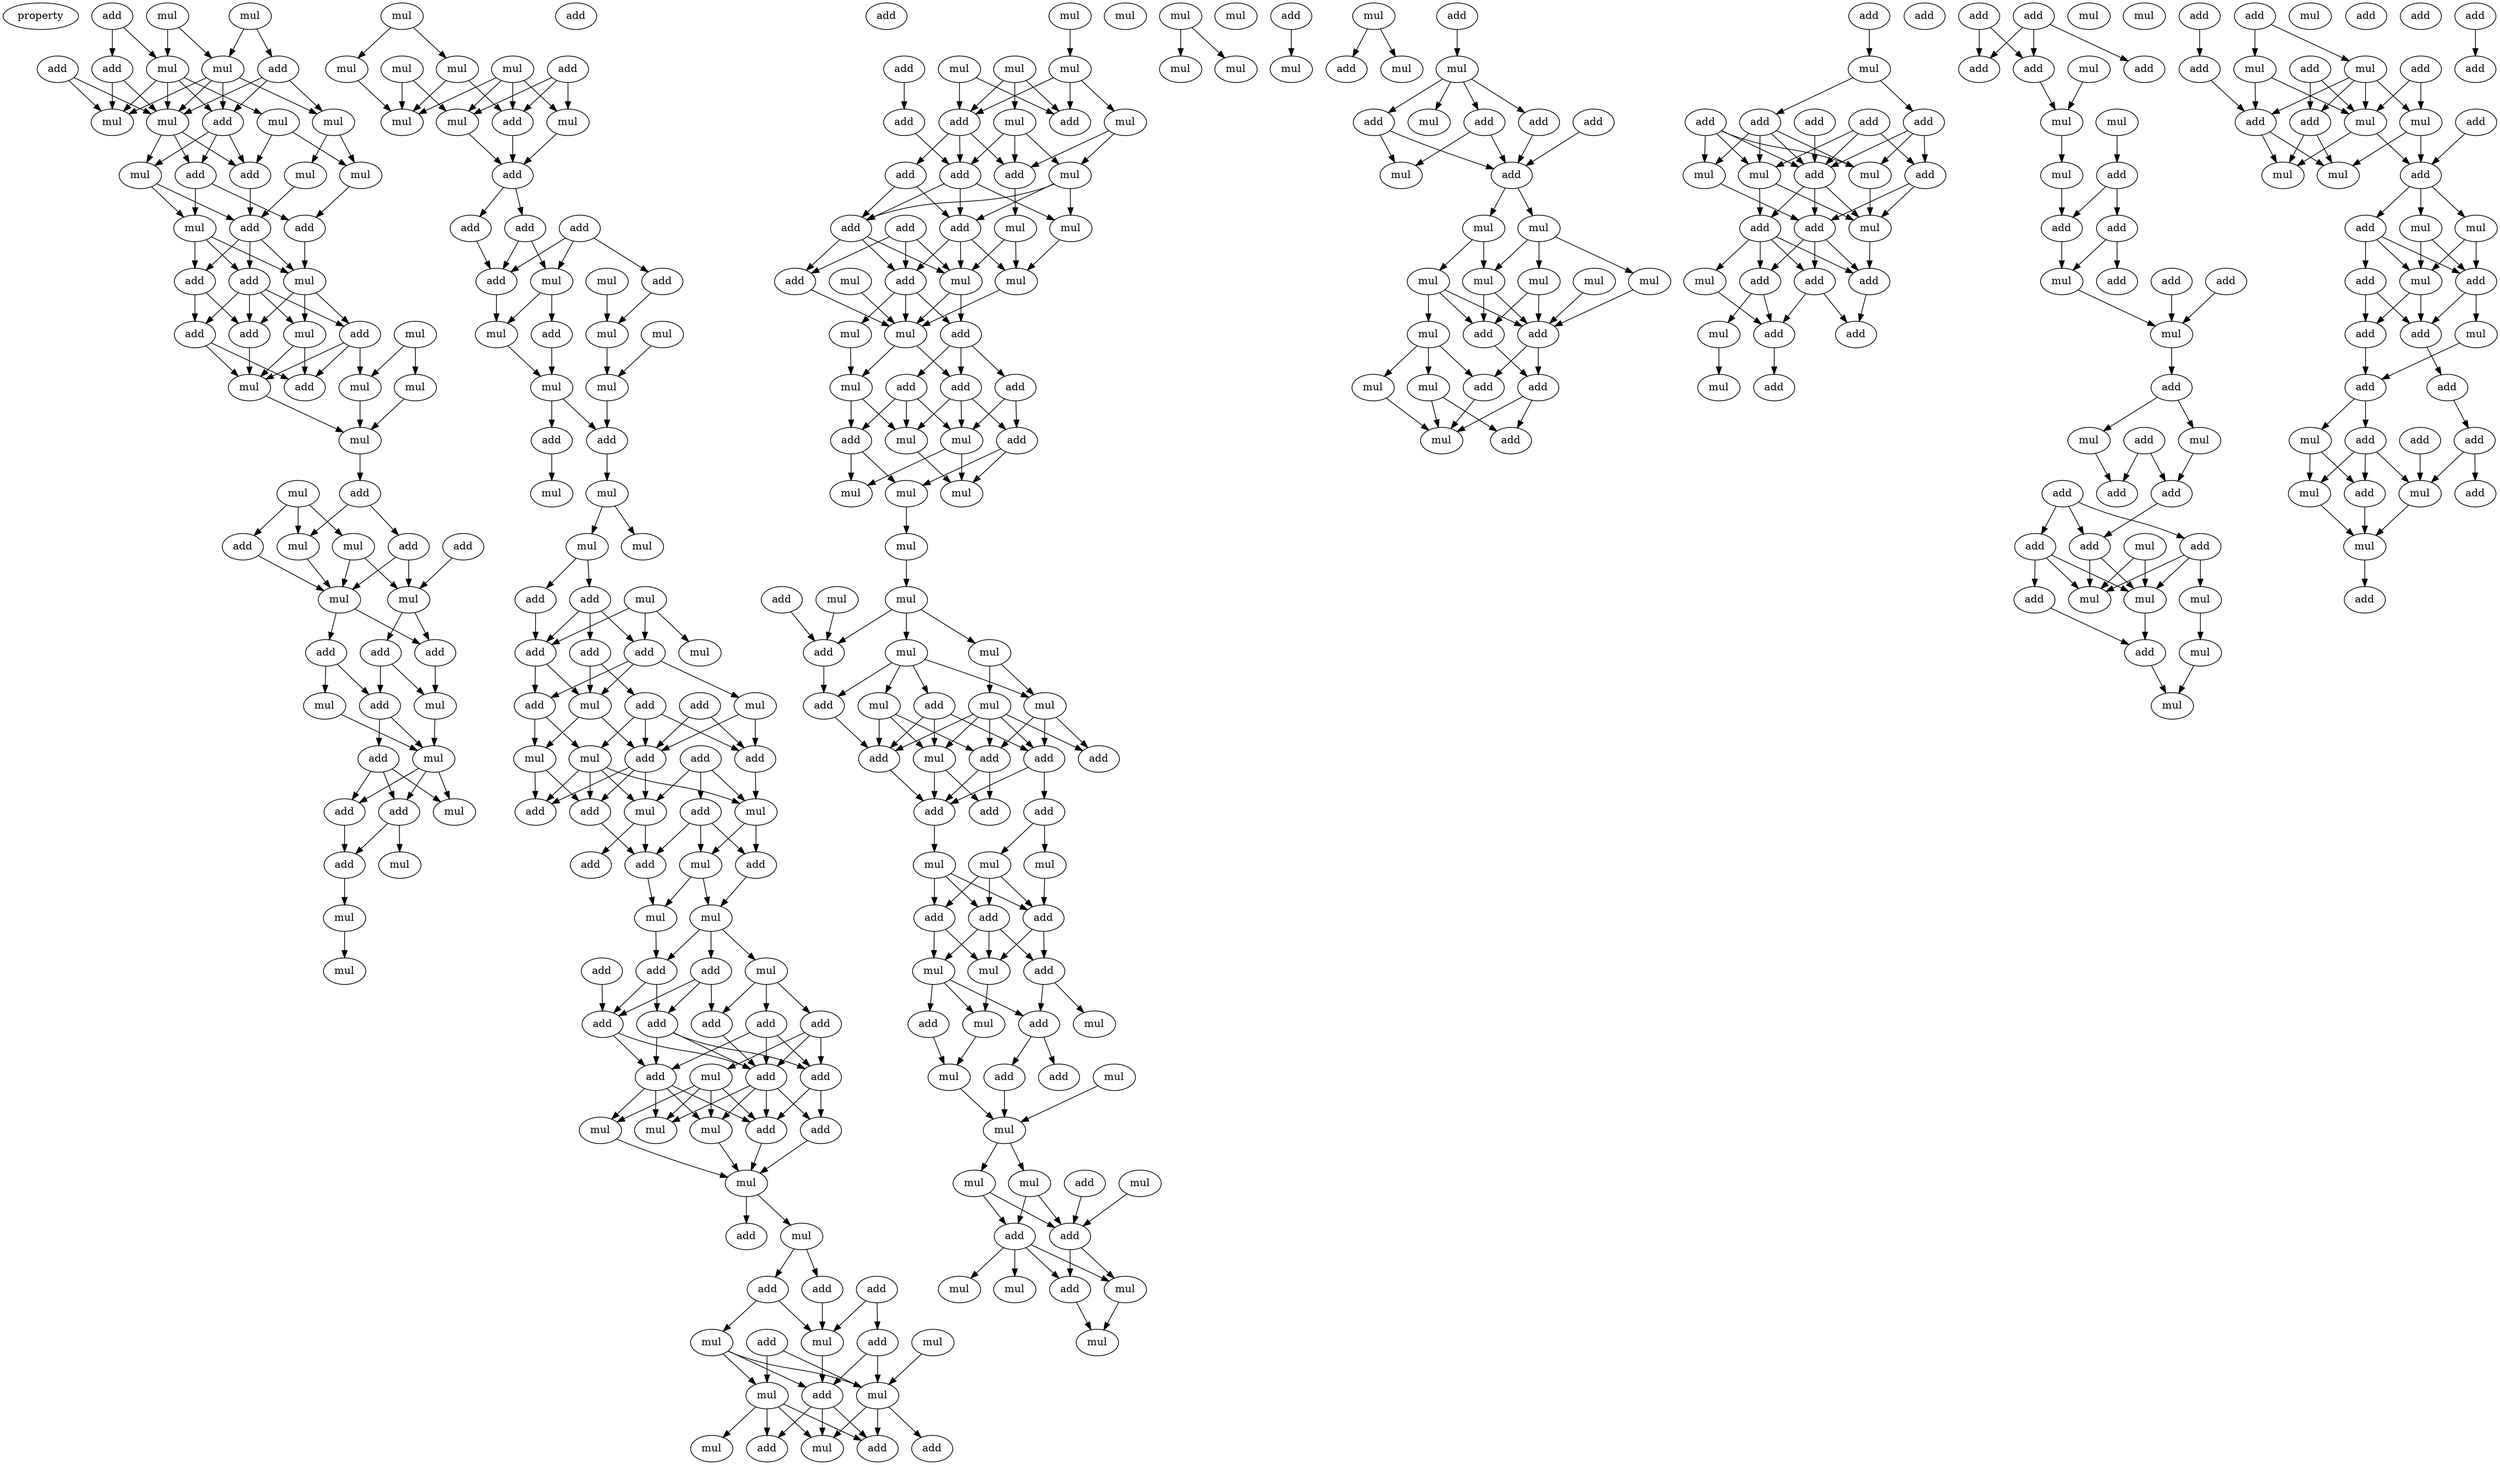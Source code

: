 digraph {
    node [fontcolor=black]
    property [mul=2,lf=1.1]
    0 [ label = mul ];
    1 [ label = mul ];
    2 [ label = add ];
    3 [ label = mul ];
    4 [ label = add ];
    5 [ label = mul ];
    6 [ label = add ];
    7 [ label = add ];
    8 [ label = add ];
    9 [ label = mul ];
    10 [ label = mul ];
    11 [ label = mul ];
    12 [ label = mul ];
    13 [ label = add ];
    14 [ label = mul ];
    15 [ label = mul ];
    16 [ label = add ];
    17 [ label = mul ];
    18 [ label = mul ];
    19 [ label = add ];
    20 [ label = add ];
    21 [ label = add ];
    22 [ label = add ];
    23 [ label = mul ];
    24 [ label = mul ];
    25 [ label = add ];
    26 [ label = add ];
    27 [ label = add ];
    28 [ label = mul ];
    29 [ label = mul ];
    30 [ label = add ];
    31 [ label = mul ];
    32 [ label = mul ];
    33 [ label = mul ];
    34 [ label = mul ];
    35 [ label = add ];
    36 [ label = mul ];
    37 [ label = mul ];
    38 [ label = add ];
    39 [ label = add ];
    40 [ label = add ];
    41 [ label = mul ];
    42 [ label = mul ];
    43 [ label = add ];
    44 [ label = add ];
    45 [ label = add ];
    46 [ label = mul ];
    47 [ label = add ];
    48 [ label = mul ];
    49 [ label = add ];
    50 [ label = mul ];
    51 [ label = mul ];
    52 [ label = add ];
    53 [ label = add ];
    54 [ label = mul ];
    55 [ label = add ];
    56 [ label = mul ];
    57 [ label = mul ];
    58 [ label = mul ];
    59 [ label = mul ];
    60 [ label = mul ];
    61 [ label = mul ];
    62 [ label = add ];
    63 [ label = mul ];
    64 [ label = mul ];
    65 [ label = add ];
    66 [ label = mul ];
    67 [ label = mul ];
    68 [ label = add ];
    69 [ label = add ];
    70 [ label = add ];
    71 [ label = add ];
    72 [ label = mul ];
    73 [ label = add ];
    74 [ label = add ];
    75 [ label = mul ];
    76 [ label = mul ];
    77 [ label = mul ];
    78 [ label = add ];
    79 [ label = mul ];
    80 [ label = add ];
    81 [ label = mul ];
    82 [ label = mul ];
    83 [ label = add ];
    84 [ label = add ];
    85 [ label = mul ];
    86 [ label = mul ];
    87 [ label = mul ];
    88 [ label = mul ];
    89 [ label = mul ];
    90 [ label = add ];
    91 [ label = add ];
    92 [ label = add ];
    93 [ label = add ];
    94 [ label = mul ];
    95 [ label = add ];
    96 [ label = add ];
    97 [ label = mul ];
    98 [ label = add ];
    99 [ label = mul ];
    100 [ label = add ];
    101 [ label = add ];
    102 [ label = add ];
    103 [ label = add ];
    104 [ label = add ];
    105 [ label = mul ];
    106 [ label = mul ];
    107 [ label = mul ];
    108 [ label = add ];
    109 [ label = add ];
    110 [ label = mul ];
    111 [ label = add ];
    112 [ label = add ];
    113 [ label = mul ];
    114 [ label = add ];
    115 [ label = add ];
    116 [ label = mul ];
    117 [ label = mul ];
    118 [ label = add ];
    119 [ label = mul ];
    120 [ label = add ];
    121 [ label = add ];
    122 [ label = add ];
    123 [ label = add ];
    124 [ label = add ];
    125 [ label = add ];
    126 [ label = add ];
    127 [ label = add ];
    128 [ label = add ];
    129 [ label = mul ];
    130 [ label = add ];
    131 [ label = mul ];
    132 [ label = mul ];
    133 [ label = add ];
    134 [ label = mul ];
    135 [ label = add ];
    136 [ label = mul ];
    137 [ label = add ];
    138 [ label = mul ];
    139 [ label = add ];
    140 [ label = add ];
    141 [ label = add ];
    142 [ label = add ];
    143 [ label = mul ];
    144 [ label = add ];
    145 [ label = mul ];
    146 [ label = mul ];
    147 [ label = mul ];
    148 [ label = mul ];
    149 [ label = add ];
    150 [ label = add ];
    151 [ label = mul ];
    152 [ label = mul ];
    153 [ label = add ];
    154 [ label = add ];
    155 [ label = mul ];
    156 [ label = mul ];
    157 [ label = mul ];
    158 [ label = mul ];
    159 [ label = add ];
    160 [ label = add ];
    161 [ label = mul ];
    162 [ label = mul ];
    163 [ label = add ];
    164 [ label = add ];
    165 [ label = add ];
    166 [ label = add ];
    167 [ label = mul ];
    168 [ label = add ];
    169 [ label = mul ];
    170 [ label = add ];
    171 [ label = add ];
    172 [ label = add ];
    173 [ label = mul ];
    174 [ label = mul ];
    175 [ label = mul ];
    176 [ label = add ];
    177 [ label = mul ];
    178 [ label = add ];
    179 [ label = add ];
    180 [ label = mul ];
    181 [ label = mul ];
    182 [ label = mul ];
    183 [ label = add ];
    184 [ label = add ];
    185 [ label = add ];
    186 [ label = add ];
    187 [ label = mul ];
    188 [ label = add ];
    189 [ label = mul ];
    190 [ label = mul ];
    191 [ label = mul ];
    192 [ label = mul ];
    193 [ label = mul ];
    194 [ label = mul ];
    195 [ label = add ];
    196 [ label = mul ];
    197 [ label = add ];
    198 [ label = mul ];
    199 [ label = mul ];
    200 [ label = add ];
    201 [ label = mul ];
    202 [ label = add ];
    203 [ label = mul ];
    204 [ label = mul ];
    205 [ label = add ];
    206 [ label = add ];
    207 [ label = add ];
    208 [ label = add ];
    209 [ label = mul ];
    210 [ label = add ];
    211 [ label = add ];
    212 [ label = add ];
    213 [ label = mul ];
    214 [ label = mul ];
    215 [ label = mul ];
    216 [ label = add ];
    217 [ label = add ];
    218 [ label = add ];
    219 [ label = mul ];
    220 [ label = mul ];
    221 [ label = add ];
    222 [ label = mul ];
    223 [ label = add ];
    224 [ label = mul ];
    225 [ label = add ];
    226 [ label = mul ];
    227 [ label = mul ];
    228 [ label = add ];
    229 [ label = add ];
    230 [ label = mul ];
    231 [ label = add ];
    232 [ label = mul ];
    233 [ label = mul ];
    234 [ label = mul ];
    235 [ label = mul ];
    236 [ label = add ];
    237 [ label = add ];
    238 [ label = add ];
    239 [ label = mul ];
    240 [ label = mul ];
    241 [ label = mul ];
    242 [ label = mul ];
    243 [ label = mul ];
    244 [ label = mul ];
    245 [ label = mul ];
    246 [ label = mul ];
    247 [ label = add ];
    248 [ label = mul ];
    249 [ label = mul ];
    250 [ label = add ];
    251 [ label = add ];
    252 [ label = mul ];
    253 [ label = mul ];
    254 [ label = add ];
    255 [ label = add ];
    256 [ label = add ];
    257 [ label = add ];
    258 [ label = mul ];
    259 [ label = mul ];
    260 [ label = add ];
    261 [ label = mul ];
    262 [ label = mul ];
    263 [ label = mul ];
    264 [ label = mul ];
    265 [ label = mul ];
    266 [ label = mul ];
    267 [ label = mul ];
    268 [ label = add ];
    269 [ label = add ];
    270 [ label = mul ];
    271 [ label = mul ];
    272 [ label = mul ];
    273 [ label = add ];
    274 [ label = add ];
    275 [ label = mul ];
    276 [ label = add ];
    277 [ label = add ];
    278 [ label = mul ];
    279 [ label = add ];
    280 [ label = add ];
    281 [ label = add ];
    282 [ label = add ];
    283 [ label = add ];
    284 [ label = mul ];
    285 [ label = add ];
    286 [ label = mul ];
    287 [ label = mul ];
    288 [ label = add ];
    289 [ label = mul ];
    290 [ label = add ];
    291 [ label = add ];
    292 [ label = mul ];
    293 [ label = add ];
    294 [ label = add ];
    295 [ label = add ];
    296 [ label = mul ];
    297 [ label = add ];
    298 [ label = add ];
    299 [ label = mul ];
    300 [ label = add ];
    301 [ label = add ];
    302 [ label = add ];
    303 [ label = add ];
    304 [ label = add ];
    305 [ label = add ];
    306 [ label = mul ];
    307 [ label = add ];
    308 [ label = mul ];
    309 [ label = mul ];
    310 [ label = mul ];
    311 [ label = add ];
    312 [ label = add ];
    313 [ label = add ];
    314 [ label = add ];
    315 [ label = mul ];
    316 [ label = add ];
    317 [ label = add ];
    318 [ label = mul ];
    319 [ label = add ];
    320 [ label = mul ];
    321 [ label = add ];
    322 [ label = mul ];
    323 [ label = mul ];
    324 [ label = mul ];
    325 [ label = add ];
    326 [ label = add ];
    327 [ label = add ];
    328 [ label = add ];
    329 [ label = add ];
    330 [ label = mul ];
    331 [ label = add ];
    332 [ label = add ];
    333 [ label = mul ];
    334 [ label = mul ];
    335 [ label = mul ];
    336 [ label = add ];
    337 [ label = mul ];
    338 [ label = mul ];
    339 [ label = add ];
    340 [ label = add ];
    341 [ label = mul ];
    342 [ label = mul ];
    343 [ label = add ];
    344 [ label = add ];
    345 [ label = add ];
    346 [ label = add ];
    347 [ label = add ];
    348 [ label = mul ];
    349 [ label = add ];
    350 [ label = mul ];
    351 [ label = add ];
    352 [ label = mul ];
    353 [ label = mul ];
    354 [ label = add ];
    355 [ label = mul ];
    356 [ label = mul ];
    357 [ label = add ];
    358 [ label = mul ];
    359 [ label = add ];
    360 [ label = mul ];
    361 [ label = add ];
    362 [ label = mul ];
    363 [ label = add ];
    364 [ label = add ];
    365 [ label = add ];
    366 [ label = mul ];
    367 [ label = add ];
    368 [ label = add ];
    369 [ label = add ];
    370 [ label = add ];
    371 [ label = add ];
    372 [ label = mul ];
    373 [ label = add ];
    374 [ label = mul ];
    375 [ label = mul ];
    376 [ label = add ];
    377 [ label = add ];
    378 [ label = add ];
    379 [ label = add ];
    0 -> 3 [ name = 0 ];
    0 -> 5 [ name = 1 ];
    1 -> 5 [ name = 2 ];
    1 -> 6 [ name = 3 ];
    2 -> 3 [ name = 4 ];
    2 -> 7 [ name = 5 ];
    3 -> 8 [ name = 6 ];
    3 -> 9 [ name = 7 ];
    3 -> 10 [ name = 8 ];
    3 -> 11 [ name = 9 ];
    4 -> 9 [ name = 10 ];
    4 -> 10 [ name = 11 ];
    5 -> 8 [ name = 12 ];
    5 -> 9 [ name = 13 ];
    5 -> 10 [ name = 14 ];
    5 -> 12 [ name = 15 ];
    6 -> 8 [ name = 16 ];
    6 -> 9 [ name = 17 ];
    6 -> 12 [ name = 18 ];
    7 -> 9 [ name = 19 ];
    7 -> 10 [ name = 20 ];
    8 -> 13 [ name = 21 ];
    8 -> 14 [ name = 22 ];
    8 -> 16 [ name = 23 ];
    9 -> 13 [ name = 24 ];
    9 -> 14 [ name = 25 ];
    9 -> 16 [ name = 26 ];
    11 -> 13 [ name = 27 ];
    11 -> 17 [ name = 28 ];
    12 -> 15 [ name = 29 ];
    12 -> 17 [ name = 30 ];
    13 -> 20 [ name = 31 ];
    14 -> 18 [ name = 32 ];
    14 -> 20 [ name = 33 ];
    15 -> 20 [ name = 34 ];
    16 -> 18 [ name = 35 ];
    16 -> 19 [ name = 36 ];
    17 -> 19 [ name = 37 ];
    18 -> 21 [ name = 38 ];
    18 -> 22 [ name = 39 ];
    18 -> 23 [ name = 40 ];
    19 -> 23 [ name = 41 ];
    20 -> 21 [ name = 42 ];
    20 -> 22 [ name = 43 ];
    20 -> 23 [ name = 44 ];
    21 -> 26 [ name = 45 ];
    21 -> 27 [ name = 46 ];
    22 -> 25 [ name = 47 ];
    22 -> 26 [ name = 48 ];
    22 -> 27 [ name = 49 ];
    22 -> 28 [ name = 50 ];
    23 -> 25 [ name = 51 ];
    23 -> 26 [ name = 52 ];
    23 -> 28 [ name = 53 ];
    24 -> 29 [ name = 54 ];
    24 -> 32 [ name = 55 ];
    25 -> 29 [ name = 56 ];
    25 -> 30 [ name = 57 ];
    25 -> 31 [ name = 58 ];
    26 -> 31 [ name = 59 ];
    27 -> 30 [ name = 60 ];
    27 -> 31 [ name = 61 ];
    28 -> 30 [ name = 62 ];
    28 -> 31 [ name = 63 ];
    29 -> 33 [ name = 64 ];
    31 -> 33 [ name = 65 ];
    32 -> 33 [ name = 66 ];
    33 -> 35 [ name = 67 ];
    34 -> 36 [ name = 68 ];
    34 -> 37 [ name = 69 ];
    34 -> 40 [ name = 70 ];
    35 -> 37 [ name = 71 ];
    35 -> 39 [ name = 72 ];
    36 -> 41 [ name = 73 ];
    36 -> 42 [ name = 74 ];
    37 -> 42 [ name = 75 ];
    38 -> 41 [ name = 76 ];
    39 -> 41 [ name = 77 ];
    39 -> 42 [ name = 78 ];
    40 -> 42 [ name = 79 ];
    41 -> 43 [ name = 80 ];
    41 -> 44 [ name = 81 ];
    42 -> 44 [ name = 82 ];
    42 -> 45 [ name = 83 ];
    43 -> 47 [ name = 84 ];
    43 -> 48 [ name = 85 ];
    44 -> 48 [ name = 86 ];
    45 -> 46 [ name = 87 ];
    45 -> 47 [ name = 88 ];
    46 -> 50 [ name = 89 ];
    47 -> 49 [ name = 90 ];
    47 -> 50 [ name = 91 ];
    48 -> 50 [ name = 92 ];
    49 -> 51 [ name = 93 ];
    49 -> 52 [ name = 94 ];
    49 -> 53 [ name = 95 ];
    50 -> 51 [ name = 96 ];
    50 -> 52 [ name = 97 ];
    50 -> 53 [ name = 98 ];
    52 -> 55 [ name = 99 ];
    53 -> 54 [ name = 100 ];
    53 -> 55 [ name = 101 ];
    55 -> 56 [ name = 102 ];
    56 -> 57 [ name = 103 ];
    58 -> 61 [ name = 104 ];
    58 -> 63 [ name = 105 ];
    59 -> 66 [ name = 106 ];
    59 -> 67 [ name = 107 ];
    60 -> 64 [ name = 108 ];
    60 -> 65 [ name = 109 ];
    60 -> 66 [ name = 110 ];
    60 -> 67 [ name = 111 ];
    61 -> 67 [ name = 112 ];
    62 -> 64 [ name = 113 ];
    62 -> 65 [ name = 114 ];
    62 -> 66 [ name = 115 ];
    63 -> 65 [ name = 116 ];
    63 -> 67 [ name = 117 ];
    64 -> 68 [ name = 118 ];
    65 -> 68 [ name = 119 ];
    66 -> 68 [ name = 120 ];
    68 -> 69 [ name = 121 ];
    68 -> 70 [ name = 122 ];
    69 -> 73 [ name = 123 ];
    69 -> 75 [ name = 124 ];
    70 -> 73 [ name = 125 ];
    71 -> 73 [ name = 126 ];
    71 -> 74 [ name = 127 ];
    71 -> 75 [ name = 128 ];
    72 -> 76 [ name = 129 ];
    73 -> 79 [ name = 130 ];
    74 -> 76 [ name = 131 ];
    75 -> 78 [ name = 132 ];
    75 -> 79 [ name = 133 ];
    76 -> 82 [ name = 134 ];
    77 -> 82 [ name = 135 ];
    78 -> 81 [ name = 136 ];
    79 -> 81 [ name = 137 ];
    81 -> 83 [ name = 138 ];
    81 -> 84 [ name = 139 ];
    82 -> 83 [ name = 140 ];
    83 -> 86 [ name = 141 ];
    84 -> 85 [ name = 142 ];
    86 -> 87 [ name = 143 ];
    86 -> 88 [ name = 144 ];
    87 -> 90 [ name = 145 ];
    87 -> 92 [ name = 146 ];
    89 -> 93 [ name = 147 ];
    89 -> 94 [ name = 148 ];
    89 -> 96 [ name = 149 ];
    90 -> 93 [ name = 150 ];
    90 -> 95 [ name = 151 ];
    90 -> 96 [ name = 152 ];
    92 -> 93 [ name = 153 ];
    93 -> 97 [ name = 154 ];
    93 -> 98 [ name = 155 ];
    95 -> 97 [ name = 156 ];
    95 -> 101 [ name = 157 ];
    96 -> 97 [ name = 158 ];
    96 -> 98 [ name = 159 ];
    96 -> 99 [ name = 160 ];
    97 -> 103 [ name = 161 ];
    97 -> 106 [ name = 162 ];
    98 -> 105 [ name = 163 ];
    98 -> 106 [ name = 164 ];
    99 -> 103 [ name = 165 ];
    99 -> 104 [ name = 166 ];
    100 -> 103 [ name = 167 ];
    100 -> 104 [ name = 168 ];
    101 -> 103 [ name = 169 ];
    101 -> 104 [ name = 170 ];
    101 -> 105 [ name = 171 ];
    102 -> 107 [ name = 172 ];
    102 -> 108 [ name = 173 ];
    102 -> 110 [ name = 174 ];
    103 -> 107 [ name = 175 ];
    103 -> 109 [ name = 176 ];
    103 -> 111 [ name = 177 ];
    104 -> 110 [ name = 178 ];
    105 -> 107 [ name = 179 ];
    105 -> 109 [ name = 180 ];
    105 -> 110 [ name = 181 ];
    105 -> 111 [ name = 182 ];
    106 -> 109 [ name = 183 ];
    106 -> 111 [ name = 184 ];
    107 -> 112 [ name = 185 ];
    107 -> 114 [ name = 186 ];
    108 -> 113 [ name = 187 ];
    108 -> 114 [ name = 188 ];
    108 -> 115 [ name = 189 ];
    110 -> 113 [ name = 190 ];
    110 -> 115 [ name = 191 ];
    111 -> 114 [ name = 192 ];
    113 -> 116 [ name = 193 ];
    113 -> 117 [ name = 194 ];
    114 -> 116 [ name = 195 ];
    115 -> 117 [ name = 196 ];
    116 -> 120 [ name = 197 ];
    117 -> 118 [ name = 198 ];
    117 -> 119 [ name = 199 ];
    117 -> 120 [ name = 200 ];
    118 -> 122 [ name = 201 ];
    118 -> 123 [ name = 202 ];
    118 -> 126 [ name = 203 ];
    119 -> 124 [ name = 204 ];
    119 -> 125 [ name = 205 ];
    119 -> 126 [ name = 206 ];
    120 -> 122 [ name = 207 ];
    120 -> 123 [ name = 208 ];
    121 -> 122 [ name = 209 ];
    122 -> 127 [ name = 210 ];
    122 -> 128 [ name = 211 ];
    123 -> 127 [ name = 212 ];
    123 -> 128 [ name = 213 ];
    123 -> 130 [ name = 214 ];
    124 -> 127 [ name = 215 ];
    124 -> 128 [ name = 216 ];
    124 -> 130 [ name = 217 ];
    125 -> 127 [ name = 218 ];
    125 -> 129 [ name = 219 ];
    125 -> 130 [ name = 220 ];
    126 -> 127 [ name = 221 ];
    127 -> 131 [ name = 222 ];
    127 -> 132 [ name = 223 ];
    127 -> 133 [ name = 224 ];
    127 -> 135 [ name = 225 ];
    128 -> 131 [ name = 226 ];
    128 -> 132 [ name = 227 ];
    128 -> 134 [ name = 228 ];
    128 -> 135 [ name = 229 ];
    129 -> 131 [ name = 230 ];
    129 -> 132 [ name = 231 ];
    129 -> 134 [ name = 232 ];
    129 -> 135 [ name = 233 ];
    130 -> 133 [ name = 234 ];
    130 -> 135 [ name = 235 ];
    131 -> 136 [ name = 236 ];
    133 -> 136 [ name = 237 ];
    134 -> 136 [ name = 238 ];
    135 -> 136 [ name = 239 ];
    136 -> 137 [ name = 240 ];
    136 -> 138 [ name = 241 ];
    138 -> 139 [ name = 242 ];
    138 -> 140 [ name = 243 ];
    139 -> 143 [ name = 244 ];
    139 -> 145 [ name = 245 ];
    140 -> 143 [ name = 246 ];
    141 -> 143 [ name = 247 ];
    141 -> 144 [ name = 248 ];
    142 -> 147 [ name = 249 ];
    142 -> 148 [ name = 250 ];
    143 -> 149 [ name = 251 ];
    144 -> 148 [ name = 252 ];
    144 -> 149 [ name = 253 ];
    145 -> 147 [ name = 254 ];
    145 -> 148 [ name = 255 ];
    145 -> 149 [ name = 256 ];
    146 -> 148 [ name = 257 ];
    147 -> 151 [ name = 258 ];
    147 -> 152 [ name = 259 ];
    147 -> 153 [ name = 260 ];
    147 -> 154 [ name = 261 ];
    148 -> 150 [ name = 262 ];
    148 -> 151 [ name = 263 ];
    148 -> 154 [ name = 264 ];
    149 -> 151 [ name = 265 ];
    149 -> 153 [ name = 266 ];
    149 -> 154 [ name = 267 ];
    155 -> 158 [ name = 268 ];
    156 -> 160 [ name = 269 ];
    156 -> 162 [ name = 270 ];
    156 -> 164 [ name = 271 ];
    157 -> 160 [ name = 272 ];
    157 -> 164 [ name = 273 ];
    158 -> 160 [ name = 274 ];
    158 -> 161 [ name = 275 ];
    158 -> 164 [ name = 276 ];
    159 -> 163 [ name = 277 ];
    161 -> 166 [ name = 278 ];
    161 -> 167 [ name = 279 ];
    162 -> 165 [ name = 280 ];
    162 -> 166 [ name = 281 ];
    162 -> 167 [ name = 282 ];
    163 -> 165 [ name = 283 ];
    164 -> 165 [ name = 284 ];
    164 -> 166 [ name = 285 ];
    164 -> 168 [ name = 286 ];
    165 -> 171 [ name = 287 ];
    165 -> 172 [ name = 288 ];
    165 -> 173 [ name = 289 ];
    166 -> 169 [ name = 290 ];
    167 -> 171 [ name = 291 ];
    167 -> 172 [ name = 292 ];
    167 -> 173 [ name = 293 ];
    168 -> 171 [ name = 294 ];
    168 -> 172 [ name = 295 ];
    169 -> 174 [ name = 296 ];
    169 -> 177 [ name = 297 ];
    170 -> 174 [ name = 298 ];
    170 -> 176 [ name = 299 ];
    170 -> 178 [ name = 300 ];
    171 -> 174 [ name = 301 ];
    171 -> 176 [ name = 302 ];
    171 -> 178 [ name = 303 ];
    172 -> 174 [ name = 304 ];
    172 -> 176 [ name = 305 ];
    172 -> 177 [ name = 306 ];
    173 -> 177 [ name = 307 ];
    174 -> 179 [ name = 308 ];
    174 -> 180 [ name = 309 ];
    175 -> 180 [ name = 310 ];
    176 -> 179 [ name = 311 ];
    176 -> 180 [ name = 312 ];
    176 -> 181 [ name = 313 ];
    177 -> 180 [ name = 314 ];
    178 -> 180 [ name = 315 ];
    179 -> 183 [ name = 316 ];
    179 -> 184 [ name = 317 ];
    179 -> 185 [ name = 318 ];
    180 -> 182 [ name = 319 ];
    180 -> 184 [ name = 320 ];
    181 -> 182 [ name = 321 ];
    182 -> 187 [ name = 322 ];
    182 -> 188 [ name = 323 ];
    183 -> 187 [ name = 324 ];
    183 -> 188 [ name = 325 ];
    183 -> 189 [ name = 326 ];
    184 -> 186 [ name = 327 ];
    184 -> 187 [ name = 328 ];
    184 -> 189 [ name = 329 ];
    185 -> 186 [ name = 330 ];
    185 -> 189 [ name = 331 ];
    186 -> 190 [ name = 332 ];
    186 -> 192 [ name = 333 ];
    187 -> 190 [ name = 334 ];
    188 -> 191 [ name = 335 ];
    188 -> 192 [ name = 336 ];
    189 -> 190 [ name = 337 ];
    189 -> 191 [ name = 338 ];
    192 -> 193 [ name = 339 ];
    193 -> 196 [ name = 340 ];
    194 -> 197 [ name = 341 ];
    195 -> 197 [ name = 342 ];
    196 -> 197 [ name = 343 ];
    196 -> 198 [ name = 344 ];
    196 -> 199 [ name = 345 ];
    197 -> 202 [ name = 346 ];
    198 -> 201 [ name = 347 ];
    198 -> 203 [ name = 348 ];
    199 -> 200 [ name = 349 ];
    199 -> 202 [ name = 350 ];
    199 -> 203 [ name = 351 ];
    199 -> 204 [ name = 352 ];
    200 -> 205 [ name = 353 ];
    200 -> 207 [ name = 354 ];
    200 -> 209 [ name = 355 ];
    201 -> 205 [ name = 356 ];
    201 -> 206 [ name = 357 ];
    201 -> 207 [ name = 358 ];
    201 -> 208 [ name = 359 ];
    201 -> 209 [ name = 360 ];
    202 -> 205 [ name = 361 ];
    203 -> 206 [ name = 362 ];
    203 -> 207 [ name = 363 ];
    203 -> 208 [ name = 364 ];
    204 -> 205 [ name = 365 ];
    204 -> 208 [ name = 366 ];
    204 -> 209 [ name = 367 ];
    205 -> 211 [ name = 368 ];
    207 -> 211 [ name = 369 ];
    207 -> 212 [ name = 370 ];
    208 -> 210 [ name = 371 ];
    208 -> 211 [ name = 372 ];
    209 -> 210 [ name = 373 ];
    209 -> 211 [ name = 374 ];
    211 -> 213 [ name = 375 ];
    212 -> 214 [ name = 376 ];
    212 -> 215 [ name = 377 ];
    213 -> 216 [ name = 378 ];
    213 -> 217 [ name = 379 ];
    213 -> 218 [ name = 380 ];
    214 -> 216 [ name = 381 ];
    215 -> 216 [ name = 382 ];
    215 -> 217 [ name = 383 ];
    215 -> 218 [ name = 384 ];
    216 -> 220 [ name = 385 ];
    216 -> 221 [ name = 386 ];
    217 -> 219 [ name = 387 ];
    217 -> 220 [ name = 388 ];
    217 -> 221 [ name = 389 ];
    218 -> 219 [ name = 390 ];
    218 -> 220 [ name = 391 ];
    219 -> 222 [ name = 392 ];
    219 -> 223 [ name = 393 ];
    219 -> 225 [ name = 394 ];
    220 -> 222 [ name = 395 ];
    221 -> 224 [ name = 396 ];
    221 -> 225 [ name = 397 ];
    222 -> 226 [ name = 398 ];
    223 -> 226 [ name = 399 ];
    225 -> 228 [ name = 400 ];
    225 -> 229 [ name = 401 ];
    226 -> 230 [ name = 402 ];
    227 -> 230 [ name = 403 ];
    228 -> 230 [ name = 404 ];
    230 -> 232 [ name = 405 ];
    230 -> 234 [ name = 406 ];
    231 -> 237 [ name = 407 ];
    232 -> 236 [ name = 408 ];
    232 -> 237 [ name = 409 ];
    233 -> 237 [ name = 410 ];
    234 -> 236 [ name = 411 ];
    234 -> 237 [ name = 412 ];
    236 -> 238 [ name = 413 ];
    236 -> 239 [ name = 414 ];
    236 -> 240 [ name = 415 ];
    236 -> 241 [ name = 416 ];
    237 -> 238 [ name = 417 ];
    237 -> 240 [ name = 418 ];
    238 -> 242 [ name = 419 ];
    240 -> 242 [ name = 420 ];
    243 -> 244 [ name = 421 ];
    243 -> 245 [ name = 422 ];
    247 -> 248 [ name = 423 ];
    249 -> 251 [ name = 424 ];
    249 -> 252 [ name = 425 ];
    250 -> 253 [ name = 426 ];
    253 -> 255 [ name = 427 ];
    253 -> 256 [ name = 428 ];
    253 -> 257 [ name = 429 ];
    253 -> 258 [ name = 430 ];
    254 -> 260 [ name = 431 ];
    255 -> 259 [ name = 432 ];
    255 -> 260 [ name = 433 ];
    256 -> 259 [ name = 434 ];
    256 -> 260 [ name = 435 ];
    257 -> 260 [ name = 436 ];
    260 -> 261 [ name = 437 ];
    260 -> 262 [ name = 438 ];
    261 -> 264 [ name = 439 ];
    261 -> 267 [ name = 440 ];
    262 -> 263 [ name = 441 ];
    262 -> 264 [ name = 442 ];
    262 -> 266 [ name = 443 ];
    263 -> 268 [ name = 444 ];
    264 -> 268 [ name = 445 ];
    264 -> 269 [ name = 446 ];
    265 -> 268 [ name = 447 ];
    266 -> 268 [ name = 448 ];
    266 -> 269 [ name = 449 ];
    267 -> 268 [ name = 450 ];
    267 -> 269 [ name = 451 ];
    267 -> 270 [ name = 452 ];
    268 -> 273 [ name = 453 ];
    268 -> 274 [ name = 454 ];
    269 -> 274 [ name = 455 ];
    270 -> 271 [ name = 456 ];
    270 -> 272 [ name = 457 ];
    270 -> 273 [ name = 458 ];
    271 -> 275 [ name = 459 ];
    272 -> 275 [ name = 460 ];
    272 -> 277 [ name = 461 ];
    273 -> 275 [ name = 462 ];
    274 -> 275 [ name = 463 ];
    274 -> 277 [ name = 464 ];
    276 -> 278 [ name = 465 ];
    278 -> 280 [ name = 466 ];
    278 -> 282 [ name = 467 ];
    279 -> 284 [ name = 468 ];
    279 -> 285 [ name = 469 ];
    279 -> 288 [ name = 470 ];
    280 -> 285 [ name = 471 ];
    280 -> 287 [ name = 472 ];
    280 -> 288 [ name = 473 ];
    281 -> 285 [ name = 474 ];
    282 -> 284 [ name = 475 ];
    282 -> 285 [ name = 476 ];
    282 -> 286 [ name = 477 ];
    282 -> 287 [ name = 478 ];
    283 -> 284 [ name = 479 ];
    283 -> 285 [ name = 480 ];
    283 -> 286 [ name = 481 ];
    283 -> 287 [ name = 482 ];
    284 -> 289 [ name = 483 ];
    284 -> 290 [ name = 484 ];
    285 -> 289 [ name = 485 ];
    285 -> 290 [ name = 486 ];
    285 -> 291 [ name = 487 ];
    286 -> 291 [ name = 488 ];
    287 -> 289 [ name = 489 ];
    288 -> 289 [ name = 490 ];
    288 -> 291 [ name = 491 ];
    289 -> 294 [ name = 492 ];
    290 -> 292 [ name = 493 ];
    290 -> 293 [ name = 494 ];
    290 -> 294 [ name = 495 ];
    290 -> 295 [ name = 496 ];
    291 -> 293 [ name = 497 ];
    291 -> 294 [ name = 498 ];
    291 -> 295 [ name = 499 ];
    292 -> 298 [ name = 500 ];
    293 -> 296 [ name = 501 ];
    293 -> 298 [ name = 502 ];
    294 -> 297 [ name = 503 ];
    295 -> 297 [ name = 504 ];
    295 -> 298 [ name = 505 ];
    296 -> 299 [ name = 506 ];
    298 -> 300 [ name = 507 ];
    302 -> 304 [ name = 508 ];
    302 -> 305 [ name = 509 ];
    303 -> 304 [ name = 510 ];
    303 -> 305 [ name = 511 ];
    303 -> 307 [ name = 512 ];
    305 -> 308 [ name = 513 ];
    306 -> 308 [ name = 514 ];
    308 -> 310 [ name = 515 ];
    309 -> 311 [ name = 516 ];
    310 -> 313 [ name = 517 ];
    311 -> 312 [ name = 518 ];
    311 -> 313 [ name = 519 ];
    312 -> 315 [ name = 520 ];
    312 -> 316 [ name = 521 ];
    313 -> 315 [ name = 522 ];
    314 -> 318 [ name = 523 ];
    315 -> 318 [ name = 524 ];
    317 -> 318 [ name = 525 ];
    318 -> 319 [ name = 526 ];
    319 -> 322 [ name = 527 ];
    319 -> 324 [ name = 528 ];
    321 -> 325 [ name = 529 ];
    321 -> 327 [ name = 530 ];
    322 -> 325 [ name = 531 ];
    324 -> 327 [ name = 532 ];
    325 -> 329 [ name = 533 ];
    326 -> 328 [ name = 534 ];
    326 -> 329 [ name = 535 ];
    326 -> 331 [ name = 536 ];
    328 -> 333 [ name = 537 ];
    328 -> 334 [ name = 538 ];
    328 -> 335 [ name = 539 ];
    329 -> 334 [ name = 540 ];
    329 -> 335 [ name = 541 ];
    330 -> 334 [ name = 542 ];
    330 -> 335 [ name = 543 ];
    331 -> 332 [ name = 544 ];
    331 -> 334 [ name = 545 ];
    331 -> 335 [ name = 546 ];
    332 -> 336 [ name = 547 ];
    333 -> 337 [ name = 548 ];
    335 -> 336 [ name = 549 ];
    336 -> 338 [ name = 550 ];
    337 -> 338 [ name = 551 ];
    339 -> 344 [ name = 552 ];
    340 -> 341 [ name = 553 ];
    340 -> 342 [ name = 554 ];
    341 -> 346 [ name = 555 ];
    341 -> 348 [ name = 556 ];
    341 -> 349 [ name = 557 ];
    341 -> 350 [ name = 558 ];
    342 -> 349 [ name = 559 ];
    342 -> 350 [ name = 560 ];
    343 -> 346 [ name = 561 ];
    343 -> 350 [ name = 562 ];
    344 -> 349 [ name = 563 ];
    345 -> 348 [ name = 564 ];
    345 -> 350 [ name = 565 ];
    346 -> 352 [ name = 566 ];
    346 -> 353 [ name = 567 ];
    347 -> 351 [ name = 568 ];
    348 -> 351 [ name = 569 ];
    348 -> 353 [ name = 570 ];
    349 -> 352 [ name = 571 ];
    349 -> 353 [ name = 572 ];
    350 -> 351 [ name = 573 ];
    350 -> 352 [ name = 574 ];
    351 -> 354 [ name = 575 ];
    351 -> 355 [ name = 576 ];
    351 -> 356 [ name = 577 ];
    354 -> 357 [ name = 578 ];
    354 -> 358 [ name = 579 ];
    354 -> 359 [ name = 580 ];
    355 -> 358 [ name = 581 ];
    355 -> 359 [ name = 582 ];
    356 -> 358 [ name = 583 ];
    356 -> 359 [ name = 584 ];
    357 -> 361 [ name = 585 ];
    357 -> 363 [ name = 586 ];
    358 -> 361 [ name = 587 ];
    358 -> 363 [ name = 588 ];
    359 -> 361 [ name = 589 ];
    359 -> 362 [ name = 590 ];
    361 -> 364 [ name = 591 ];
    362 -> 365 [ name = 592 ];
    363 -> 365 [ name = 593 ];
    364 -> 369 [ name = 594 ];
    365 -> 366 [ name = 595 ];
    365 -> 368 [ name = 596 ];
    366 -> 373 [ name = 597 ];
    366 -> 374 [ name = 598 ];
    367 -> 372 [ name = 599 ];
    368 -> 372 [ name = 600 ];
    368 -> 373 [ name = 601 ];
    368 -> 374 [ name = 602 ];
    369 -> 371 [ name = 603 ];
    369 -> 372 [ name = 604 ];
    372 -> 375 [ name = 605 ];
    373 -> 375 [ name = 606 ];
    374 -> 375 [ name = 607 ];
    375 -> 376 [ name = 608 ];
    378 -> 379 [ name = 609 ];
}
